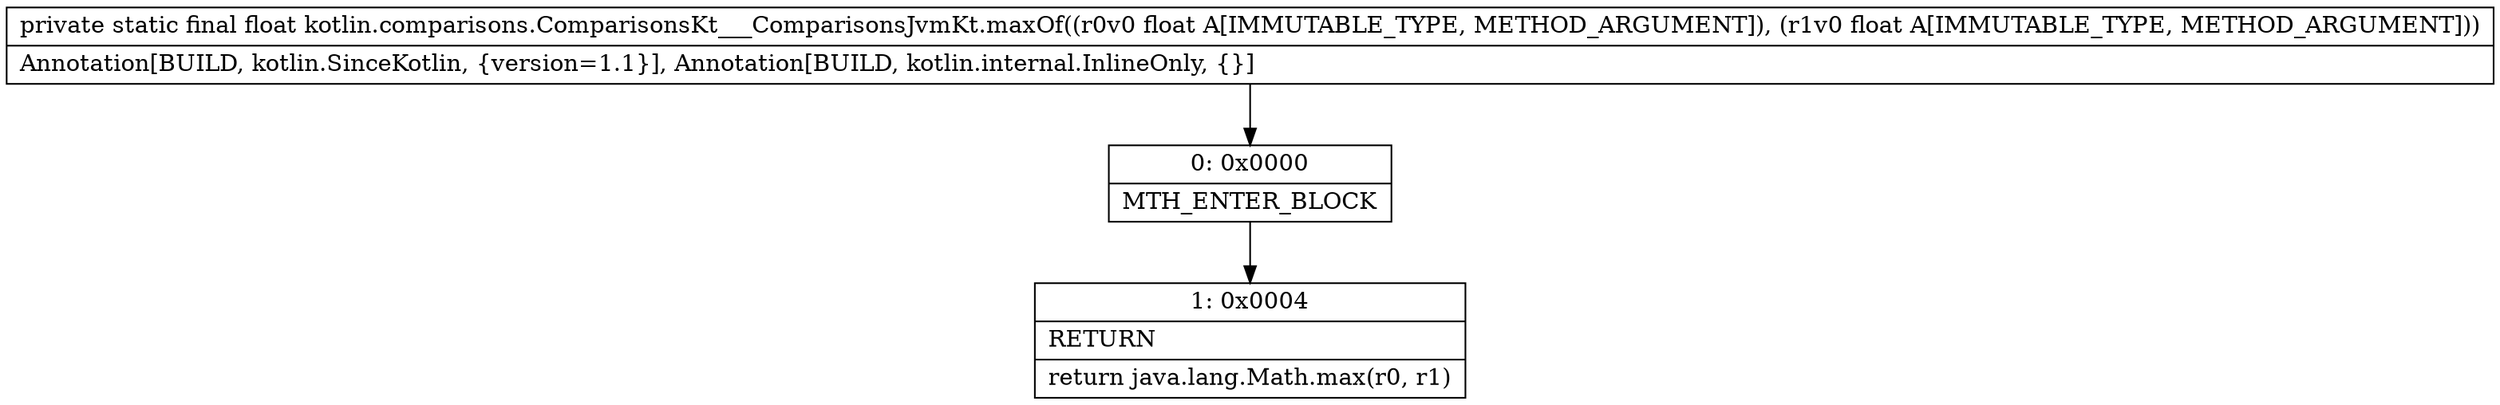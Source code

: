 digraph "CFG forkotlin.comparisons.ComparisonsKt___ComparisonsJvmKt.maxOf(FF)F" {
Node_0 [shape=record,label="{0\:\ 0x0000|MTH_ENTER_BLOCK\l}"];
Node_1 [shape=record,label="{1\:\ 0x0004|RETURN\l|return java.lang.Math.max(r0, r1)\l}"];
MethodNode[shape=record,label="{private static final float kotlin.comparisons.ComparisonsKt___ComparisonsJvmKt.maxOf((r0v0 float A[IMMUTABLE_TYPE, METHOD_ARGUMENT]), (r1v0 float A[IMMUTABLE_TYPE, METHOD_ARGUMENT]))  | Annotation[BUILD, kotlin.SinceKotlin, \{version=1.1\}], Annotation[BUILD, kotlin.internal.InlineOnly, \{\}]\l}"];
MethodNode -> Node_0;
Node_0 -> Node_1;
}

